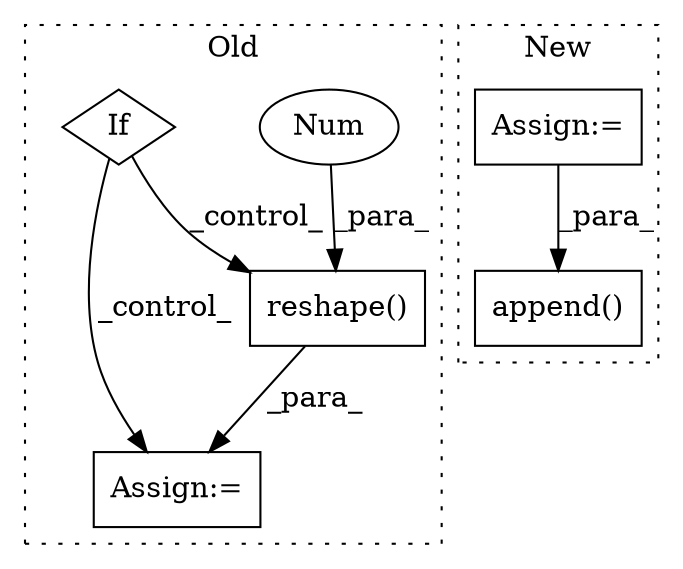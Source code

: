 digraph G {
subgraph cluster0 {
1 [label="reshape()" a="75" s="4322,4368" l="15,1" shape="box"];
4 [label="Assign:=" a="68" s="4319" l="3" shape="box"];
5 [label="Num" a="76" s="4366" l="2" shape="ellipse"];
6 [label="If" a="96" s="4261,4295" l="3,18" shape="diamond"];
label = "Old";
style="dotted";
}
subgraph cluster1 {
2 [label="append()" a="75" s="6465,6490" l="19,1" shape="box"];
3 [label="Assign:=" a="68" s="6262" l="3" shape="box"];
label = "New";
style="dotted";
}
1 -> 4 [label="_para_"];
3 -> 2 [label="_para_"];
5 -> 1 [label="_para_"];
6 -> 1 [label="_control_"];
6 -> 4 [label="_control_"];
}